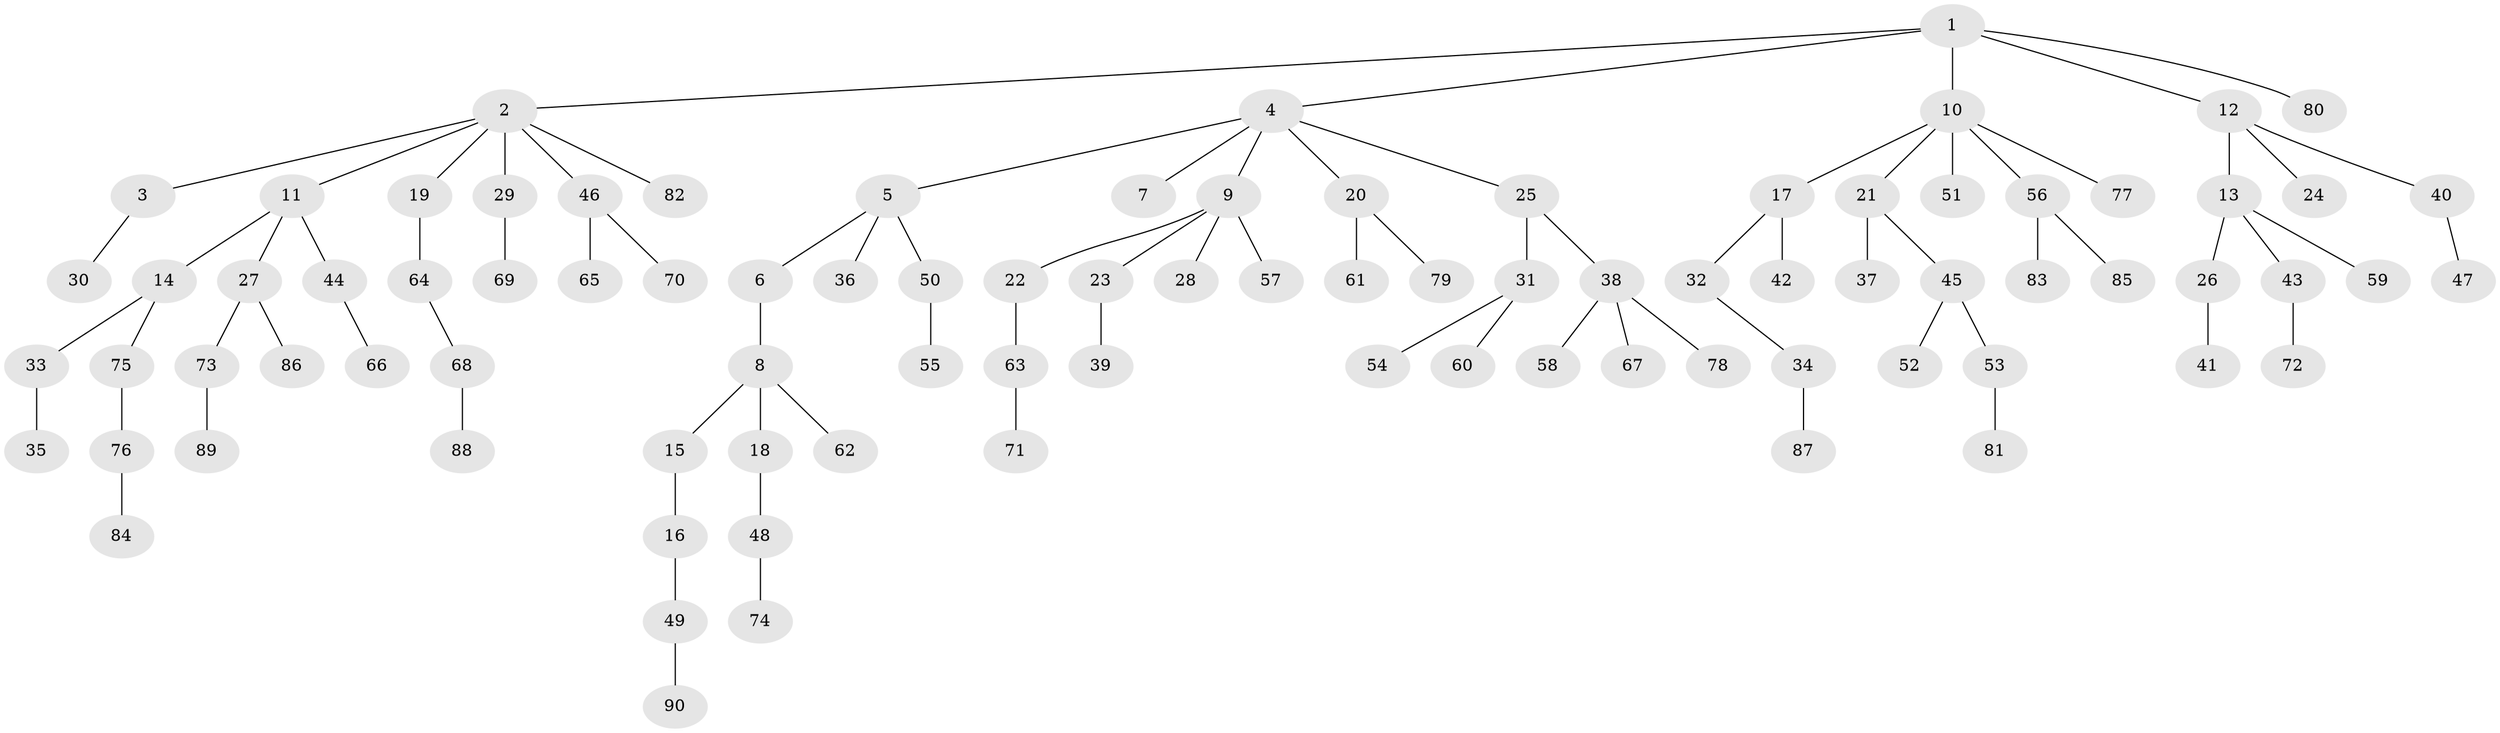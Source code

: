 // coarse degree distribution, {4: 0.046875, 3: 0.140625, 2: 0.34375, 5: 0.03125, 1: 0.421875, 6: 0.015625}
// Generated by graph-tools (version 1.1) at 2025/37/03/04/25 23:37:22]
// undirected, 90 vertices, 89 edges
graph export_dot {
  node [color=gray90,style=filled];
  1;
  2;
  3;
  4;
  5;
  6;
  7;
  8;
  9;
  10;
  11;
  12;
  13;
  14;
  15;
  16;
  17;
  18;
  19;
  20;
  21;
  22;
  23;
  24;
  25;
  26;
  27;
  28;
  29;
  30;
  31;
  32;
  33;
  34;
  35;
  36;
  37;
  38;
  39;
  40;
  41;
  42;
  43;
  44;
  45;
  46;
  47;
  48;
  49;
  50;
  51;
  52;
  53;
  54;
  55;
  56;
  57;
  58;
  59;
  60;
  61;
  62;
  63;
  64;
  65;
  66;
  67;
  68;
  69;
  70;
  71;
  72;
  73;
  74;
  75;
  76;
  77;
  78;
  79;
  80;
  81;
  82;
  83;
  84;
  85;
  86;
  87;
  88;
  89;
  90;
  1 -- 2;
  1 -- 4;
  1 -- 10;
  1 -- 12;
  1 -- 80;
  2 -- 3;
  2 -- 11;
  2 -- 19;
  2 -- 29;
  2 -- 46;
  2 -- 82;
  3 -- 30;
  4 -- 5;
  4 -- 7;
  4 -- 9;
  4 -- 20;
  4 -- 25;
  5 -- 6;
  5 -- 36;
  5 -- 50;
  6 -- 8;
  8 -- 15;
  8 -- 18;
  8 -- 62;
  9 -- 22;
  9 -- 23;
  9 -- 28;
  9 -- 57;
  10 -- 17;
  10 -- 21;
  10 -- 51;
  10 -- 56;
  10 -- 77;
  11 -- 14;
  11 -- 27;
  11 -- 44;
  12 -- 13;
  12 -- 24;
  12 -- 40;
  13 -- 26;
  13 -- 43;
  13 -- 59;
  14 -- 33;
  14 -- 75;
  15 -- 16;
  16 -- 49;
  17 -- 32;
  17 -- 42;
  18 -- 48;
  19 -- 64;
  20 -- 61;
  20 -- 79;
  21 -- 37;
  21 -- 45;
  22 -- 63;
  23 -- 39;
  25 -- 31;
  25 -- 38;
  26 -- 41;
  27 -- 73;
  27 -- 86;
  29 -- 69;
  31 -- 54;
  31 -- 60;
  32 -- 34;
  33 -- 35;
  34 -- 87;
  38 -- 58;
  38 -- 67;
  38 -- 78;
  40 -- 47;
  43 -- 72;
  44 -- 66;
  45 -- 52;
  45 -- 53;
  46 -- 65;
  46 -- 70;
  48 -- 74;
  49 -- 90;
  50 -- 55;
  53 -- 81;
  56 -- 83;
  56 -- 85;
  63 -- 71;
  64 -- 68;
  68 -- 88;
  73 -- 89;
  75 -- 76;
  76 -- 84;
}
